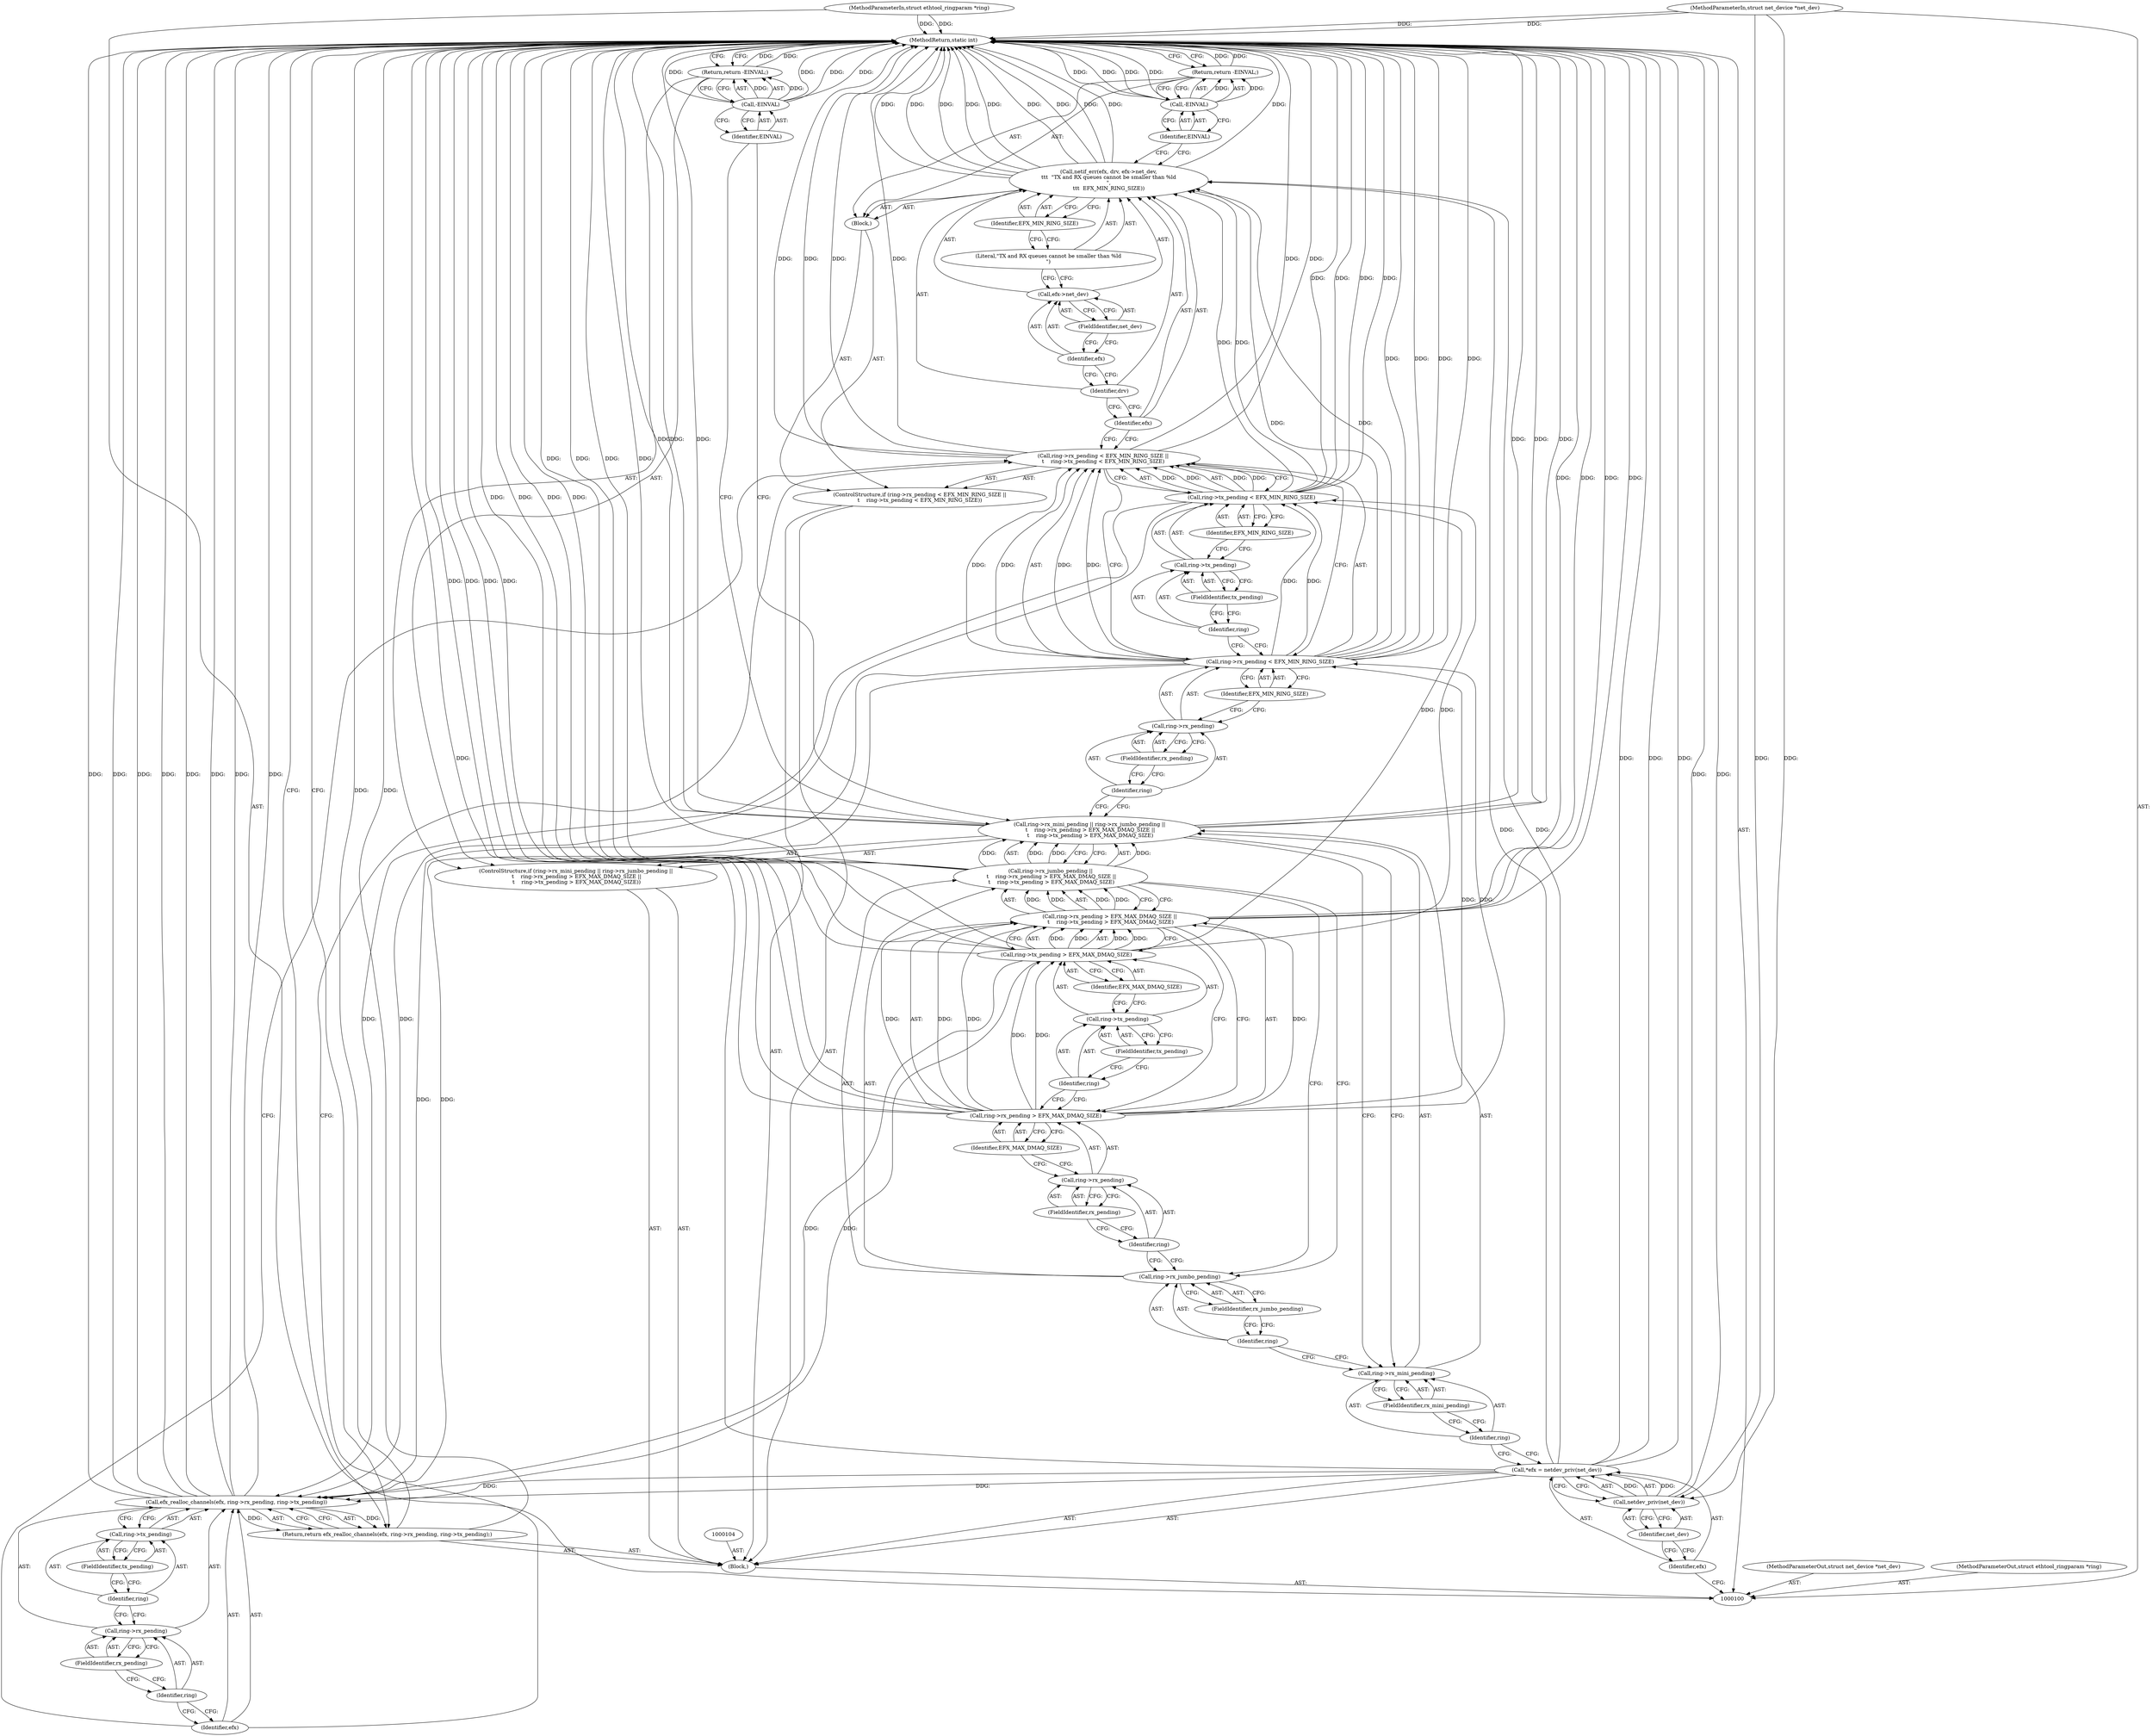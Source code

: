 digraph "1_linux_68cb695ccecf949d48949e72f8ce591fdaaa325c_1" {
"1000165" [label="(MethodReturn,static int)"];
"1000101" [label="(MethodParameterIn,struct net_device *net_dev)"];
"1000221" [label="(MethodParameterOut,struct net_device *net_dev)"];
"1000132" [label="(ControlStructure,if (ring->rx_pending < EFX_MIN_RING_SIZE ||\n\t    ring->tx_pending < EFX_MIN_RING_SIZE))"];
"1000137" [label="(FieldIdentifier,rx_pending)"];
"1000138" [label="(Identifier,EFX_MIN_RING_SIZE)"];
"1000133" [label="(Call,ring->rx_pending < EFX_MIN_RING_SIZE ||\n\t    ring->tx_pending < EFX_MIN_RING_SIZE)"];
"1000134" [label="(Call,ring->rx_pending < EFX_MIN_RING_SIZE)"];
"1000135" [label="(Call,ring->rx_pending)"];
"1000136" [label="(Identifier,ring)"];
"1000142" [label="(FieldIdentifier,tx_pending)"];
"1000143" [label="(Identifier,EFX_MIN_RING_SIZE)"];
"1000144" [label="(Block,)"];
"1000139" [label="(Call,ring->tx_pending < EFX_MIN_RING_SIZE)"];
"1000140" [label="(Call,ring->tx_pending)"];
"1000141" [label="(Identifier,ring)"];
"1000146" [label="(Identifier,efx)"];
"1000147" [label="(Identifier,drv)"];
"1000148" [label="(Call,efx->net_dev)"];
"1000149" [label="(Identifier,efx)"];
"1000150" [label="(FieldIdentifier,net_dev)"];
"1000145" [label="(Call,netif_err(efx, drv, efx->net_dev,\n\t\t\t  \"TX and RX queues cannot be smaller than %ld\n\",\n\t\t\t  EFX_MIN_RING_SIZE))"];
"1000151" [label="(Literal,\"TX and RX queues cannot be smaller than %ld\n\")"];
"1000152" [label="(Identifier,EFX_MIN_RING_SIZE)"];
"1000154" [label="(Call,-EINVAL)"];
"1000155" [label="(Identifier,EINVAL)"];
"1000153" [label="(Return,return -EINVAL;)"];
"1000156" [label="(Return,return efx_realloc_channels(efx, ring->rx_pending, ring->tx_pending);)"];
"1000158" [label="(Identifier,efx)"];
"1000159" [label="(Call,ring->rx_pending)"];
"1000160" [label="(Identifier,ring)"];
"1000161" [label="(FieldIdentifier,rx_pending)"];
"1000162" [label="(Call,ring->tx_pending)"];
"1000163" [label="(Identifier,ring)"];
"1000164" [label="(FieldIdentifier,tx_pending)"];
"1000157" [label="(Call,efx_realloc_channels(efx, ring->rx_pending, ring->tx_pending))"];
"1000102" [label="(MethodParameterIn,struct ethtool_ringparam *ring)"];
"1000222" [label="(MethodParameterOut,struct ethtool_ringparam *ring)"];
"1000103" [label="(Block,)"];
"1000105" [label="(Call,*efx = netdev_priv(net_dev))"];
"1000106" [label="(Identifier,efx)"];
"1000107" [label="(Call,netdev_priv(net_dev))"];
"1000108" [label="(Identifier,net_dev)"];
"1000113" [label="(FieldIdentifier,rx_mini_pending)"];
"1000109" [label="(ControlStructure,if (ring->rx_mini_pending || ring->rx_jumbo_pending ||\n \t    ring->rx_pending > EFX_MAX_DMAQ_SIZE ||\n \t    ring->tx_pending > EFX_MAX_DMAQ_SIZE))"];
"1000114" [label="(Call,ring->rx_jumbo_pending ||\n \t    ring->rx_pending > EFX_MAX_DMAQ_SIZE ||\n \t    ring->tx_pending > EFX_MAX_DMAQ_SIZE)"];
"1000115" [label="(Call,ring->rx_jumbo_pending)"];
"1000116" [label="(Identifier,ring)"];
"1000117" [label="(FieldIdentifier,rx_jumbo_pending)"];
"1000110" [label="(Call,ring->rx_mini_pending || ring->rx_jumbo_pending ||\n \t    ring->rx_pending > EFX_MAX_DMAQ_SIZE ||\n \t    ring->tx_pending > EFX_MAX_DMAQ_SIZE)"];
"1000111" [label="(Call,ring->rx_mini_pending)"];
"1000112" [label="(Identifier,ring)"];
"1000122" [label="(FieldIdentifier,rx_pending)"];
"1000123" [label="(Identifier,EFX_MAX_DMAQ_SIZE)"];
"1000118" [label="(Call,ring->rx_pending > EFX_MAX_DMAQ_SIZE ||\n \t    ring->tx_pending > EFX_MAX_DMAQ_SIZE)"];
"1000119" [label="(Call,ring->rx_pending > EFX_MAX_DMAQ_SIZE)"];
"1000120" [label="(Call,ring->rx_pending)"];
"1000121" [label="(Identifier,ring)"];
"1000127" [label="(FieldIdentifier,tx_pending)"];
"1000128" [label="(Identifier,EFX_MAX_DMAQ_SIZE)"];
"1000124" [label="(Call,ring->tx_pending > EFX_MAX_DMAQ_SIZE)"];
"1000125" [label="(Call,ring->tx_pending)"];
"1000126" [label="(Identifier,ring)"];
"1000130" [label="(Call,-EINVAL)"];
"1000131" [label="(Identifier,EINVAL)"];
"1000129" [label="(Return,return -EINVAL;)"];
"1000165" -> "1000100"  [label="AST: "];
"1000165" -> "1000129"  [label="CFG: "];
"1000165" -> "1000153"  [label="CFG: "];
"1000165" -> "1000156"  [label="CFG: "];
"1000157" -> "1000165"  [label="DDG: "];
"1000157" -> "1000165"  [label="DDG: "];
"1000157" -> "1000165"  [label="DDG: "];
"1000157" -> "1000165"  [label="DDG: "];
"1000130" -> "1000165"  [label="DDG: "];
"1000130" -> "1000165"  [label="DDG: "];
"1000124" -> "1000165"  [label="DDG: "];
"1000124" -> "1000165"  [label="DDG: "];
"1000107" -> "1000165"  [label="DDG: "];
"1000105" -> "1000165"  [label="DDG: "];
"1000105" -> "1000165"  [label="DDG: "];
"1000110" -> "1000165"  [label="DDG: "];
"1000110" -> "1000165"  [label="DDG: "];
"1000110" -> "1000165"  [label="DDG: "];
"1000114" -> "1000165"  [label="DDG: "];
"1000114" -> "1000165"  [label="DDG: "];
"1000145" -> "1000165"  [label="DDG: "];
"1000145" -> "1000165"  [label="DDG: "];
"1000145" -> "1000165"  [label="DDG: "];
"1000145" -> "1000165"  [label="DDG: "];
"1000145" -> "1000165"  [label="DDG: "];
"1000154" -> "1000165"  [label="DDG: "];
"1000154" -> "1000165"  [label="DDG: "];
"1000118" -> "1000165"  [label="DDG: "];
"1000118" -> "1000165"  [label="DDG: "];
"1000119" -> "1000165"  [label="DDG: "];
"1000119" -> "1000165"  [label="DDG: "];
"1000133" -> "1000165"  [label="DDG: "];
"1000133" -> "1000165"  [label="DDG: "];
"1000133" -> "1000165"  [label="DDG: "];
"1000139" -> "1000165"  [label="DDG: "];
"1000139" -> "1000165"  [label="DDG: "];
"1000102" -> "1000165"  [label="DDG: "];
"1000134" -> "1000165"  [label="DDG: "];
"1000134" -> "1000165"  [label="DDG: "];
"1000101" -> "1000165"  [label="DDG: "];
"1000153" -> "1000165"  [label="DDG: "];
"1000129" -> "1000165"  [label="DDG: "];
"1000156" -> "1000165"  [label="DDG: "];
"1000101" -> "1000100"  [label="AST: "];
"1000101" -> "1000165"  [label="DDG: "];
"1000101" -> "1000107"  [label="DDG: "];
"1000221" -> "1000100"  [label="AST: "];
"1000132" -> "1000103"  [label="AST: "];
"1000133" -> "1000132"  [label="AST: "];
"1000144" -> "1000132"  [label="AST: "];
"1000137" -> "1000135"  [label="AST: "];
"1000137" -> "1000136"  [label="CFG: "];
"1000135" -> "1000137"  [label="CFG: "];
"1000138" -> "1000134"  [label="AST: "];
"1000138" -> "1000135"  [label="CFG: "];
"1000134" -> "1000138"  [label="CFG: "];
"1000133" -> "1000132"  [label="AST: "];
"1000133" -> "1000134"  [label="CFG: "];
"1000133" -> "1000139"  [label="CFG: "];
"1000134" -> "1000133"  [label="AST: "];
"1000139" -> "1000133"  [label="AST: "];
"1000146" -> "1000133"  [label="CFG: "];
"1000158" -> "1000133"  [label="CFG: "];
"1000133" -> "1000165"  [label="DDG: "];
"1000133" -> "1000165"  [label="DDG: "];
"1000133" -> "1000165"  [label="DDG: "];
"1000134" -> "1000133"  [label="DDG: "];
"1000134" -> "1000133"  [label="DDG: "];
"1000139" -> "1000133"  [label="DDG: "];
"1000139" -> "1000133"  [label="DDG: "];
"1000134" -> "1000133"  [label="AST: "];
"1000134" -> "1000138"  [label="CFG: "];
"1000135" -> "1000134"  [label="AST: "];
"1000138" -> "1000134"  [label="AST: "];
"1000141" -> "1000134"  [label="CFG: "];
"1000133" -> "1000134"  [label="CFG: "];
"1000134" -> "1000165"  [label="DDG: "];
"1000134" -> "1000165"  [label="DDG: "];
"1000134" -> "1000133"  [label="DDG: "];
"1000134" -> "1000133"  [label="DDG: "];
"1000119" -> "1000134"  [label="DDG: "];
"1000134" -> "1000139"  [label="DDG: "];
"1000134" -> "1000145"  [label="DDG: "];
"1000134" -> "1000157"  [label="DDG: "];
"1000135" -> "1000134"  [label="AST: "];
"1000135" -> "1000137"  [label="CFG: "];
"1000136" -> "1000135"  [label="AST: "];
"1000137" -> "1000135"  [label="AST: "];
"1000138" -> "1000135"  [label="CFG: "];
"1000136" -> "1000135"  [label="AST: "];
"1000136" -> "1000110"  [label="CFG: "];
"1000137" -> "1000136"  [label="CFG: "];
"1000142" -> "1000140"  [label="AST: "];
"1000142" -> "1000141"  [label="CFG: "];
"1000140" -> "1000142"  [label="CFG: "];
"1000143" -> "1000139"  [label="AST: "];
"1000143" -> "1000140"  [label="CFG: "];
"1000139" -> "1000143"  [label="CFG: "];
"1000144" -> "1000132"  [label="AST: "];
"1000145" -> "1000144"  [label="AST: "];
"1000153" -> "1000144"  [label="AST: "];
"1000139" -> "1000133"  [label="AST: "];
"1000139" -> "1000143"  [label="CFG: "];
"1000140" -> "1000139"  [label="AST: "];
"1000143" -> "1000139"  [label="AST: "];
"1000133" -> "1000139"  [label="CFG: "];
"1000139" -> "1000165"  [label="DDG: "];
"1000139" -> "1000165"  [label="DDG: "];
"1000139" -> "1000133"  [label="DDG: "];
"1000139" -> "1000133"  [label="DDG: "];
"1000124" -> "1000139"  [label="DDG: "];
"1000134" -> "1000139"  [label="DDG: "];
"1000139" -> "1000145"  [label="DDG: "];
"1000139" -> "1000157"  [label="DDG: "];
"1000140" -> "1000139"  [label="AST: "];
"1000140" -> "1000142"  [label="CFG: "];
"1000141" -> "1000140"  [label="AST: "];
"1000142" -> "1000140"  [label="AST: "];
"1000143" -> "1000140"  [label="CFG: "];
"1000141" -> "1000140"  [label="AST: "];
"1000141" -> "1000134"  [label="CFG: "];
"1000142" -> "1000141"  [label="CFG: "];
"1000146" -> "1000145"  [label="AST: "];
"1000146" -> "1000133"  [label="CFG: "];
"1000147" -> "1000146"  [label="CFG: "];
"1000147" -> "1000145"  [label="AST: "];
"1000147" -> "1000146"  [label="CFG: "];
"1000149" -> "1000147"  [label="CFG: "];
"1000148" -> "1000145"  [label="AST: "];
"1000148" -> "1000150"  [label="CFG: "];
"1000149" -> "1000148"  [label="AST: "];
"1000150" -> "1000148"  [label="AST: "];
"1000151" -> "1000148"  [label="CFG: "];
"1000149" -> "1000148"  [label="AST: "];
"1000149" -> "1000147"  [label="CFG: "];
"1000150" -> "1000149"  [label="CFG: "];
"1000150" -> "1000148"  [label="AST: "];
"1000150" -> "1000149"  [label="CFG: "];
"1000148" -> "1000150"  [label="CFG: "];
"1000145" -> "1000144"  [label="AST: "];
"1000145" -> "1000152"  [label="CFG: "];
"1000146" -> "1000145"  [label="AST: "];
"1000147" -> "1000145"  [label="AST: "];
"1000148" -> "1000145"  [label="AST: "];
"1000151" -> "1000145"  [label="AST: "];
"1000152" -> "1000145"  [label="AST: "];
"1000155" -> "1000145"  [label="CFG: "];
"1000145" -> "1000165"  [label="DDG: "];
"1000145" -> "1000165"  [label="DDG: "];
"1000145" -> "1000165"  [label="DDG: "];
"1000145" -> "1000165"  [label="DDG: "];
"1000145" -> "1000165"  [label="DDG: "];
"1000105" -> "1000145"  [label="DDG: "];
"1000139" -> "1000145"  [label="DDG: "];
"1000134" -> "1000145"  [label="DDG: "];
"1000151" -> "1000145"  [label="AST: "];
"1000151" -> "1000148"  [label="CFG: "];
"1000152" -> "1000151"  [label="CFG: "];
"1000152" -> "1000145"  [label="AST: "];
"1000152" -> "1000151"  [label="CFG: "];
"1000145" -> "1000152"  [label="CFG: "];
"1000154" -> "1000153"  [label="AST: "];
"1000154" -> "1000155"  [label="CFG: "];
"1000155" -> "1000154"  [label="AST: "];
"1000153" -> "1000154"  [label="CFG: "];
"1000154" -> "1000165"  [label="DDG: "];
"1000154" -> "1000165"  [label="DDG: "];
"1000154" -> "1000153"  [label="DDG: "];
"1000155" -> "1000154"  [label="AST: "];
"1000155" -> "1000145"  [label="CFG: "];
"1000154" -> "1000155"  [label="CFG: "];
"1000153" -> "1000144"  [label="AST: "];
"1000153" -> "1000154"  [label="CFG: "];
"1000154" -> "1000153"  [label="AST: "];
"1000165" -> "1000153"  [label="CFG: "];
"1000153" -> "1000165"  [label="DDG: "];
"1000154" -> "1000153"  [label="DDG: "];
"1000156" -> "1000103"  [label="AST: "];
"1000156" -> "1000157"  [label="CFG: "];
"1000157" -> "1000156"  [label="AST: "];
"1000165" -> "1000156"  [label="CFG: "];
"1000156" -> "1000165"  [label="DDG: "];
"1000157" -> "1000156"  [label="DDG: "];
"1000158" -> "1000157"  [label="AST: "];
"1000158" -> "1000133"  [label="CFG: "];
"1000160" -> "1000158"  [label="CFG: "];
"1000159" -> "1000157"  [label="AST: "];
"1000159" -> "1000161"  [label="CFG: "];
"1000160" -> "1000159"  [label="AST: "];
"1000161" -> "1000159"  [label="AST: "];
"1000163" -> "1000159"  [label="CFG: "];
"1000160" -> "1000159"  [label="AST: "];
"1000160" -> "1000158"  [label="CFG: "];
"1000161" -> "1000160"  [label="CFG: "];
"1000161" -> "1000159"  [label="AST: "];
"1000161" -> "1000160"  [label="CFG: "];
"1000159" -> "1000161"  [label="CFG: "];
"1000162" -> "1000157"  [label="AST: "];
"1000162" -> "1000164"  [label="CFG: "];
"1000163" -> "1000162"  [label="AST: "];
"1000164" -> "1000162"  [label="AST: "];
"1000157" -> "1000162"  [label="CFG: "];
"1000163" -> "1000162"  [label="AST: "];
"1000163" -> "1000159"  [label="CFG: "];
"1000164" -> "1000163"  [label="CFG: "];
"1000164" -> "1000162"  [label="AST: "];
"1000164" -> "1000163"  [label="CFG: "];
"1000162" -> "1000164"  [label="CFG: "];
"1000157" -> "1000156"  [label="AST: "];
"1000157" -> "1000162"  [label="CFG: "];
"1000158" -> "1000157"  [label="AST: "];
"1000159" -> "1000157"  [label="AST: "];
"1000162" -> "1000157"  [label="AST: "];
"1000156" -> "1000157"  [label="CFG: "];
"1000157" -> "1000165"  [label="DDG: "];
"1000157" -> "1000165"  [label="DDG: "];
"1000157" -> "1000165"  [label="DDG: "];
"1000157" -> "1000165"  [label="DDG: "];
"1000157" -> "1000156"  [label="DDG: "];
"1000105" -> "1000157"  [label="DDG: "];
"1000134" -> "1000157"  [label="DDG: "];
"1000124" -> "1000157"  [label="DDG: "];
"1000139" -> "1000157"  [label="DDG: "];
"1000102" -> "1000100"  [label="AST: "];
"1000102" -> "1000165"  [label="DDG: "];
"1000222" -> "1000100"  [label="AST: "];
"1000103" -> "1000100"  [label="AST: "];
"1000104" -> "1000103"  [label="AST: "];
"1000105" -> "1000103"  [label="AST: "];
"1000109" -> "1000103"  [label="AST: "];
"1000132" -> "1000103"  [label="AST: "];
"1000156" -> "1000103"  [label="AST: "];
"1000105" -> "1000103"  [label="AST: "];
"1000105" -> "1000107"  [label="CFG: "];
"1000106" -> "1000105"  [label="AST: "];
"1000107" -> "1000105"  [label="AST: "];
"1000112" -> "1000105"  [label="CFG: "];
"1000105" -> "1000165"  [label="DDG: "];
"1000105" -> "1000165"  [label="DDG: "];
"1000107" -> "1000105"  [label="DDG: "];
"1000105" -> "1000145"  [label="DDG: "];
"1000105" -> "1000157"  [label="DDG: "];
"1000106" -> "1000105"  [label="AST: "];
"1000106" -> "1000100"  [label="CFG: "];
"1000108" -> "1000106"  [label="CFG: "];
"1000107" -> "1000105"  [label="AST: "];
"1000107" -> "1000108"  [label="CFG: "];
"1000108" -> "1000107"  [label="AST: "];
"1000105" -> "1000107"  [label="CFG: "];
"1000107" -> "1000165"  [label="DDG: "];
"1000107" -> "1000105"  [label="DDG: "];
"1000101" -> "1000107"  [label="DDG: "];
"1000108" -> "1000107"  [label="AST: "];
"1000108" -> "1000106"  [label="CFG: "];
"1000107" -> "1000108"  [label="CFG: "];
"1000113" -> "1000111"  [label="AST: "];
"1000113" -> "1000112"  [label="CFG: "];
"1000111" -> "1000113"  [label="CFG: "];
"1000109" -> "1000103"  [label="AST: "];
"1000110" -> "1000109"  [label="AST: "];
"1000129" -> "1000109"  [label="AST: "];
"1000114" -> "1000110"  [label="AST: "];
"1000114" -> "1000115"  [label="CFG: "];
"1000114" -> "1000118"  [label="CFG: "];
"1000115" -> "1000114"  [label="AST: "];
"1000118" -> "1000114"  [label="AST: "];
"1000110" -> "1000114"  [label="CFG: "];
"1000114" -> "1000165"  [label="DDG: "];
"1000114" -> "1000165"  [label="DDG: "];
"1000114" -> "1000110"  [label="DDG: "];
"1000114" -> "1000110"  [label="DDG: "];
"1000118" -> "1000114"  [label="DDG: "];
"1000118" -> "1000114"  [label="DDG: "];
"1000115" -> "1000114"  [label="AST: "];
"1000115" -> "1000117"  [label="CFG: "];
"1000116" -> "1000115"  [label="AST: "];
"1000117" -> "1000115"  [label="AST: "];
"1000121" -> "1000115"  [label="CFG: "];
"1000114" -> "1000115"  [label="CFG: "];
"1000116" -> "1000115"  [label="AST: "];
"1000116" -> "1000111"  [label="CFG: "];
"1000117" -> "1000116"  [label="CFG: "];
"1000117" -> "1000115"  [label="AST: "];
"1000117" -> "1000116"  [label="CFG: "];
"1000115" -> "1000117"  [label="CFG: "];
"1000110" -> "1000109"  [label="AST: "];
"1000110" -> "1000111"  [label="CFG: "];
"1000110" -> "1000114"  [label="CFG: "];
"1000111" -> "1000110"  [label="AST: "];
"1000114" -> "1000110"  [label="AST: "];
"1000131" -> "1000110"  [label="CFG: "];
"1000136" -> "1000110"  [label="CFG: "];
"1000110" -> "1000165"  [label="DDG: "];
"1000110" -> "1000165"  [label="DDG: "];
"1000110" -> "1000165"  [label="DDG: "];
"1000114" -> "1000110"  [label="DDG: "];
"1000114" -> "1000110"  [label="DDG: "];
"1000111" -> "1000110"  [label="AST: "];
"1000111" -> "1000113"  [label="CFG: "];
"1000112" -> "1000111"  [label="AST: "];
"1000113" -> "1000111"  [label="AST: "];
"1000116" -> "1000111"  [label="CFG: "];
"1000110" -> "1000111"  [label="CFG: "];
"1000112" -> "1000111"  [label="AST: "];
"1000112" -> "1000105"  [label="CFG: "];
"1000113" -> "1000112"  [label="CFG: "];
"1000122" -> "1000120"  [label="AST: "];
"1000122" -> "1000121"  [label="CFG: "];
"1000120" -> "1000122"  [label="CFG: "];
"1000123" -> "1000119"  [label="AST: "];
"1000123" -> "1000120"  [label="CFG: "];
"1000119" -> "1000123"  [label="CFG: "];
"1000118" -> "1000114"  [label="AST: "];
"1000118" -> "1000119"  [label="CFG: "];
"1000118" -> "1000124"  [label="CFG: "];
"1000119" -> "1000118"  [label="AST: "];
"1000124" -> "1000118"  [label="AST: "];
"1000114" -> "1000118"  [label="CFG: "];
"1000118" -> "1000165"  [label="DDG: "];
"1000118" -> "1000165"  [label="DDG: "];
"1000118" -> "1000114"  [label="DDG: "];
"1000118" -> "1000114"  [label="DDG: "];
"1000119" -> "1000118"  [label="DDG: "];
"1000119" -> "1000118"  [label="DDG: "];
"1000124" -> "1000118"  [label="DDG: "];
"1000124" -> "1000118"  [label="DDG: "];
"1000119" -> "1000118"  [label="AST: "];
"1000119" -> "1000123"  [label="CFG: "];
"1000120" -> "1000119"  [label="AST: "];
"1000123" -> "1000119"  [label="AST: "];
"1000126" -> "1000119"  [label="CFG: "];
"1000118" -> "1000119"  [label="CFG: "];
"1000119" -> "1000165"  [label="DDG: "];
"1000119" -> "1000165"  [label="DDG: "];
"1000119" -> "1000118"  [label="DDG: "];
"1000119" -> "1000118"  [label="DDG: "];
"1000119" -> "1000124"  [label="DDG: "];
"1000119" -> "1000134"  [label="DDG: "];
"1000120" -> "1000119"  [label="AST: "];
"1000120" -> "1000122"  [label="CFG: "];
"1000121" -> "1000120"  [label="AST: "];
"1000122" -> "1000120"  [label="AST: "];
"1000123" -> "1000120"  [label="CFG: "];
"1000121" -> "1000120"  [label="AST: "];
"1000121" -> "1000115"  [label="CFG: "];
"1000122" -> "1000121"  [label="CFG: "];
"1000127" -> "1000125"  [label="AST: "];
"1000127" -> "1000126"  [label="CFG: "];
"1000125" -> "1000127"  [label="CFG: "];
"1000128" -> "1000124"  [label="AST: "];
"1000128" -> "1000125"  [label="CFG: "];
"1000124" -> "1000128"  [label="CFG: "];
"1000124" -> "1000118"  [label="AST: "];
"1000124" -> "1000128"  [label="CFG: "];
"1000125" -> "1000124"  [label="AST: "];
"1000128" -> "1000124"  [label="AST: "];
"1000118" -> "1000124"  [label="CFG: "];
"1000124" -> "1000165"  [label="DDG: "];
"1000124" -> "1000165"  [label="DDG: "];
"1000124" -> "1000118"  [label="DDG: "];
"1000124" -> "1000118"  [label="DDG: "];
"1000119" -> "1000124"  [label="DDG: "];
"1000124" -> "1000139"  [label="DDG: "];
"1000124" -> "1000157"  [label="DDG: "];
"1000125" -> "1000124"  [label="AST: "];
"1000125" -> "1000127"  [label="CFG: "];
"1000126" -> "1000125"  [label="AST: "];
"1000127" -> "1000125"  [label="AST: "];
"1000128" -> "1000125"  [label="CFG: "];
"1000126" -> "1000125"  [label="AST: "];
"1000126" -> "1000119"  [label="CFG: "];
"1000127" -> "1000126"  [label="CFG: "];
"1000130" -> "1000129"  [label="AST: "];
"1000130" -> "1000131"  [label="CFG: "];
"1000131" -> "1000130"  [label="AST: "];
"1000129" -> "1000130"  [label="CFG: "];
"1000130" -> "1000165"  [label="DDG: "];
"1000130" -> "1000165"  [label="DDG: "];
"1000130" -> "1000129"  [label="DDG: "];
"1000131" -> "1000130"  [label="AST: "];
"1000131" -> "1000110"  [label="CFG: "];
"1000130" -> "1000131"  [label="CFG: "];
"1000129" -> "1000109"  [label="AST: "];
"1000129" -> "1000130"  [label="CFG: "];
"1000130" -> "1000129"  [label="AST: "];
"1000165" -> "1000129"  [label="CFG: "];
"1000129" -> "1000165"  [label="DDG: "];
"1000130" -> "1000129"  [label="DDG: "];
}
